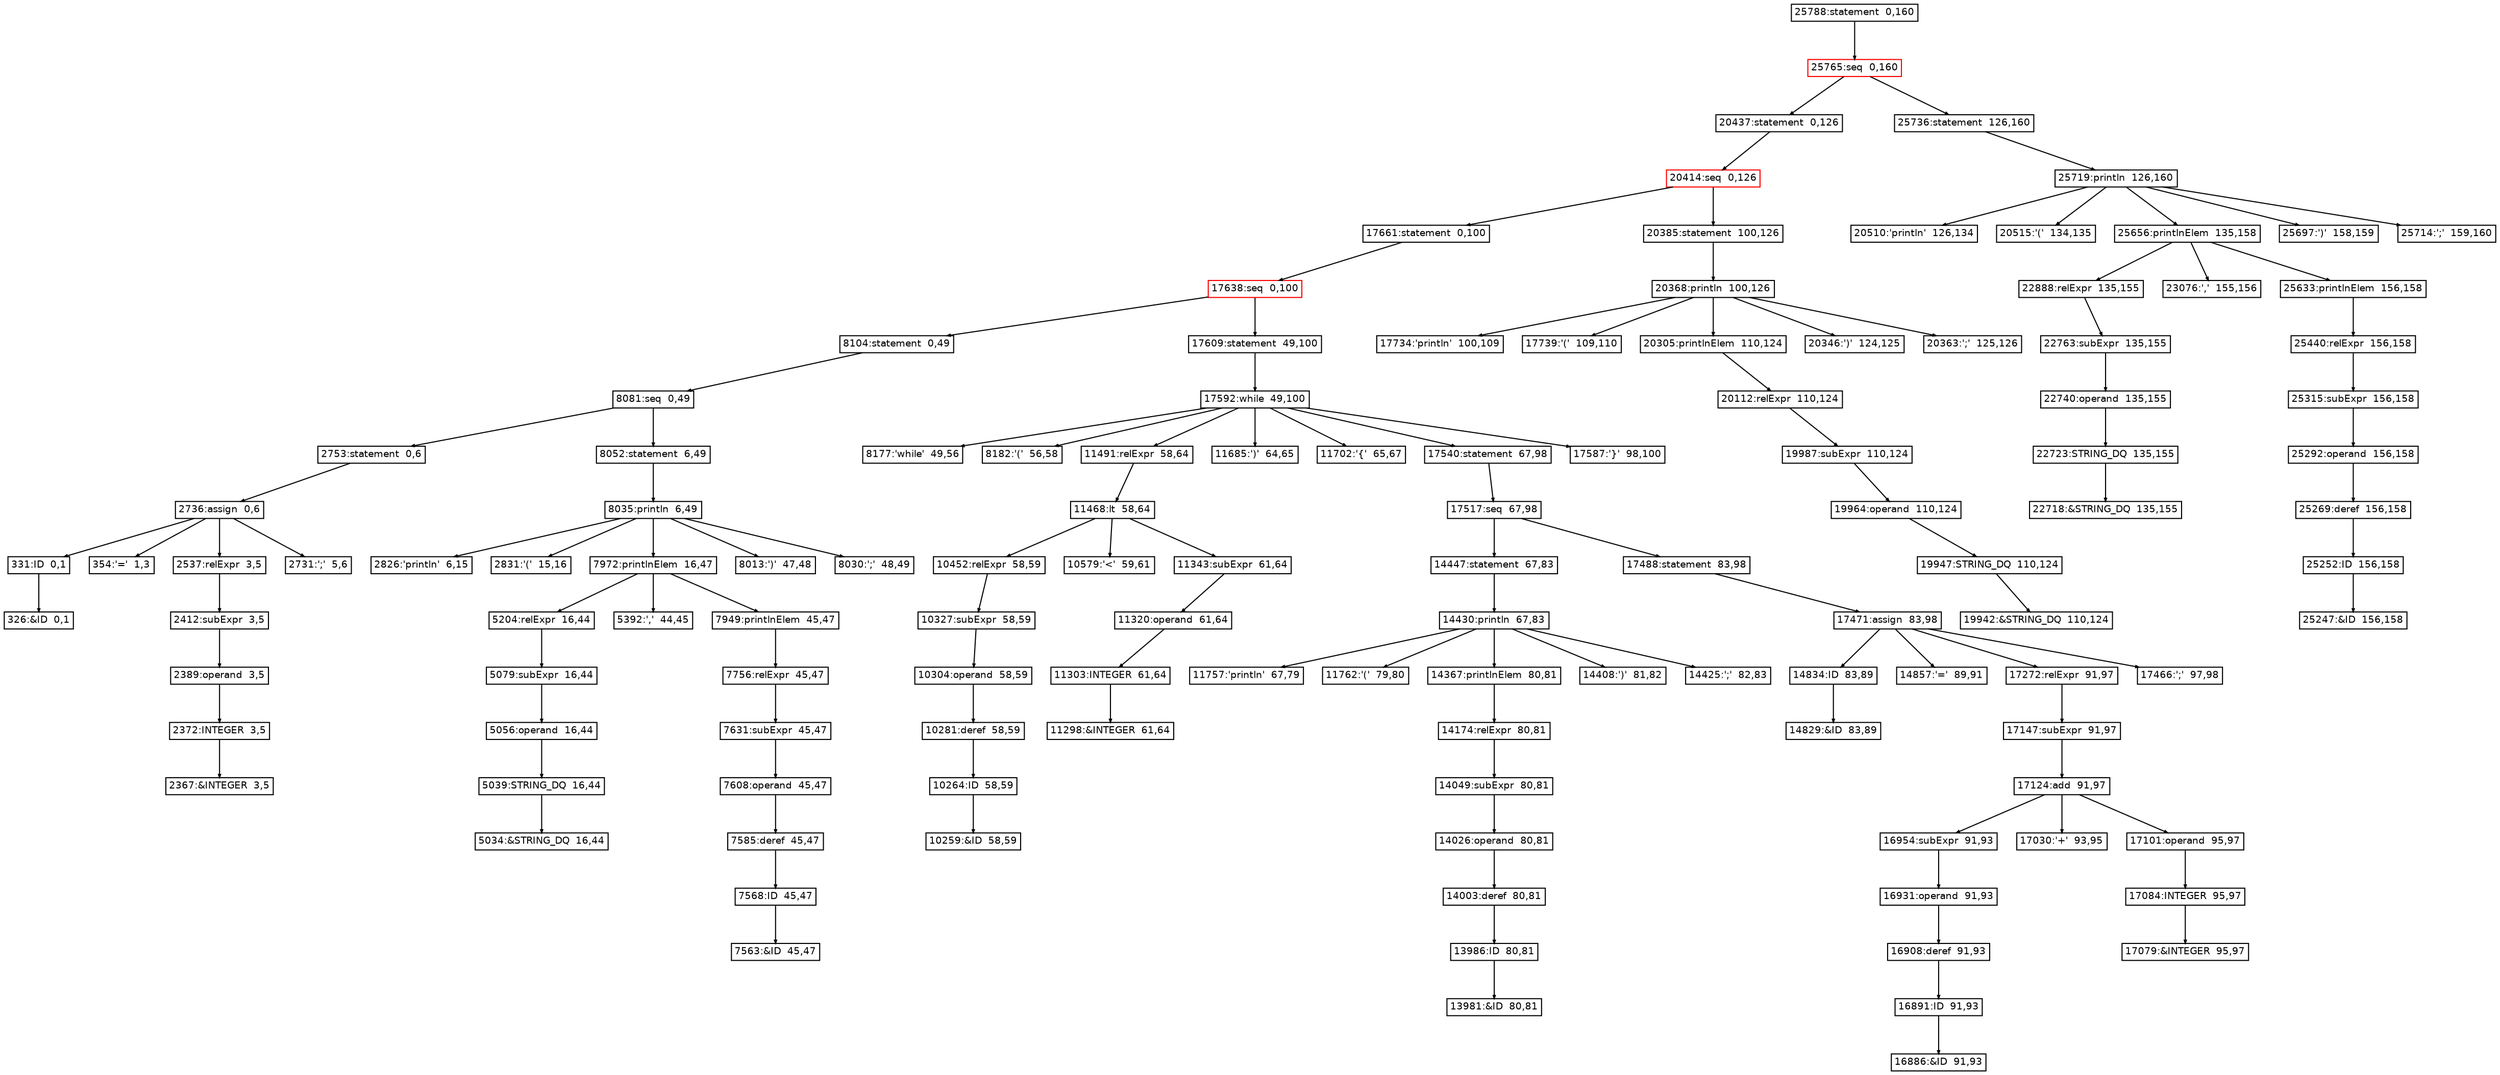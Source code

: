 digraph "Graph from GLL parser"{
graph[ordering=out]
node[fontname=Helvetica fontsize=9 shape=box height=0 width=0 margin=0.04]
edge[arrowsize=0.3]
"25788:statement  0,160"[]
"25788:statement  0,160"->"25765:seq  0,160" []
"25765:seq  0,160"[ color=red]
"25765:seq  0,160"->"20437:statement  0,126" []
"20437:statement  0,126"[]
"20437:statement  0,126"->"20414:seq  0,126" []
"20414:seq  0,126"[ color=red]
"20414:seq  0,126"->"17661:statement  0,100" []
"17661:statement  0,100"[]
"17661:statement  0,100"->"17638:seq  0,100" []
"17638:seq  0,100"[ color=red]
"17638:seq  0,100"->"8104:statement  0,49" []
"8104:statement  0,49"[]
"8104:statement  0,49"->"8081:seq  0,49" []
"8081:seq  0,49"[]
"8081:seq  0,49"->"2753:statement  0,6" []
"2753:statement  0,6"[]
"2753:statement  0,6"->"2736:assign  0,6" []
"2736:assign  0,6"[]
"2736:assign  0,6"->"331:ID  0,1" []
"331:ID  0,1"[]
"331:ID  0,1"->"326:&ID  0,1" []
"326:&ID  0,1"[]
"2736:assign  0,6"->"354:'='  1,3" []
"354:'='  1,3"[]
"2736:assign  0,6"->"2537:relExpr  3,5" []
"2537:relExpr  3,5"[]
"2537:relExpr  3,5"->"2412:subExpr  3,5" []
"2412:subExpr  3,5"[]
"2412:subExpr  3,5"->"2389:operand  3,5" []
"2389:operand  3,5"[]
"2389:operand  3,5"->"2372:INTEGER  3,5" []
"2372:INTEGER  3,5"[]
"2372:INTEGER  3,5"->"2367:&INTEGER  3,5" []
"2367:&INTEGER  3,5"[]
"2736:assign  0,6"->"2731:';'  5,6" []
"2731:';'  5,6"[]
"8081:seq  0,49"->"8052:statement  6,49" []
"8052:statement  6,49"[]
"8052:statement  6,49"->"8035:println  6,49" []
"8035:println  6,49"[]
"8035:println  6,49"->"2826:'println'  6,15" []
"2826:'println'  6,15"[]
"8035:println  6,49"->"2831:'('  15,16" []
"2831:'('  15,16"[]
"8035:println  6,49"->"7972:printlnElem  16,47" []
"7972:printlnElem  16,47"[]
"7972:printlnElem  16,47"->"5204:relExpr  16,44" []
"5204:relExpr  16,44"[]
"5204:relExpr  16,44"->"5079:subExpr  16,44" []
"5079:subExpr  16,44"[]
"5079:subExpr  16,44"->"5056:operand  16,44" []
"5056:operand  16,44"[]
"5056:operand  16,44"->"5039:STRING_DQ  16,44" []
"5039:STRING_DQ  16,44"[]
"5039:STRING_DQ  16,44"->"5034:&STRING_DQ  16,44" []
"5034:&STRING_DQ  16,44"[]
"7972:printlnElem  16,47"->"5392:','  44,45" []
"5392:','  44,45"[]
"7972:printlnElem  16,47"->"7949:printlnElem  45,47" []
"7949:printlnElem  45,47"[]
"7949:printlnElem  45,47"->"7756:relExpr  45,47" []
"7756:relExpr  45,47"[]
"7756:relExpr  45,47"->"7631:subExpr  45,47" []
"7631:subExpr  45,47"[]
"7631:subExpr  45,47"->"7608:operand  45,47" []
"7608:operand  45,47"[]
"7608:operand  45,47"->"7585:deref  45,47" []
"7585:deref  45,47"[]
"7585:deref  45,47"->"7568:ID  45,47" []
"7568:ID  45,47"[]
"7568:ID  45,47"->"7563:&ID  45,47" []
"7563:&ID  45,47"[]
"8035:println  6,49"->"8013:')'  47,48" []
"8013:')'  47,48"[]
"8035:println  6,49"->"8030:';'  48,49" []
"8030:';'  48,49"[]
"17638:seq  0,100"->"17609:statement  49,100" []
"17609:statement  49,100"[]
"17609:statement  49,100"->"17592:while  49,100" []
"17592:while  49,100"[]
"17592:while  49,100"->"8177:'while'  49,56" []
"8177:'while'  49,56"[]
"17592:while  49,100"->"8182:'('  56,58" []
"8182:'('  56,58"[]
"17592:while  49,100"->"11491:relExpr  58,64" []
"11491:relExpr  58,64"[]
"11491:relExpr  58,64"->"11468:lt  58,64" []
"11468:lt  58,64"[]
"11468:lt  58,64"->"10452:relExpr  58,59" []
"10452:relExpr  58,59"[]
"10452:relExpr  58,59"->"10327:subExpr  58,59" []
"10327:subExpr  58,59"[]
"10327:subExpr  58,59"->"10304:operand  58,59" []
"10304:operand  58,59"[]
"10304:operand  58,59"->"10281:deref  58,59" []
"10281:deref  58,59"[]
"10281:deref  58,59"->"10264:ID  58,59" []
"10264:ID  58,59"[]
"10264:ID  58,59"->"10259:&ID  58,59" []
"10259:&ID  58,59"[]
"11468:lt  58,64"->"10579:'<'  59,61" []
"10579:'<'  59,61"[]
"11468:lt  58,64"->"11343:subExpr  61,64" []
"11343:subExpr  61,64"[]
"11343:subExpr  61,64"->"11320:operand  61,64" []
"11320:operand  61,64"[]
"11320:operand  61,64"->"11303:INTEGER  61,64" []
"11303:INTEGER  61,64"[]
"11303:INTEGER  61,64"->"11298:&INTEGER  61,64" []
"11298:&INTEGER  61,64"[]
"17592:while  49,100"->"11685:')'  64,65" []
"11685:')'  64,65"[]
"17592:while  49,100"->"11702:'{'  65,67" []
"11702:'{'  65,67"[]
"17592:while  49,100"->"17540:statement  67,98" []
"17540:statement  67,98"[]
"17540:statement  67,98"->"17517:seq  67,98" []
"17517:seq  67,98"[]
"17517:seq  67,98"->"14447:statement  67,83" []
"14447:statement  67,83"[]
"14447:statement  67,83"->"14430:println  67,83" []
"14430:println  67,83"[]
"14430:println  67,83"->"11757:'println'  67,79" []
"11757:'println'  67,79"[]
"14430:println  67,83"->"11762:'('  79,80" []
"11762:'('  79,80"[]
"14430:println  67,83"->"14367:printlnElem  80,81" []
"14367:printlnElem  80,81"[]
"14367:printlnElem  80,81"->"14174:relExpr  80,81" []
"14174:relExpr  80,81"[]
"14174:relExpr  80,81"->"14049:subExpr  80,81" []
"14049:subExpr  80,81"[]
"14049:subExpr  80,81"->"14026:operand  80,81" []
"14026:operand  80,81"[]
"14026:operand  80,81"->"14003:deref  80,81" []
"14003:deref  80,81"[]
"14003:deref  80,81"->"13986:ID  80,81" []
"13986:ID  80,81"[]
"13986:ID  80,81"->"13981:&ID  80,81" []
"13981:&ID  80,81"[]
"14430:println  67,83"->"14408:')'  81,82" []
"14408:')'  81,82"[]
"14430:println  67,83"->"14425:';'  82,83" []
"14425:';'  82,83"[]
"17517:seq  67,98"->"17488:statement  83,98" []
"17488:statement  83,98"[]
"17488:statement  83,98"->"17471:assign  83,98" []
"17471:assign  83,98"[]
"17471:assign  83,98"->"14834:ID  83,89" []
"14834:ID  83,89"[]
"14834:ID  83,89"->"14829:&ID  83,89" []
"14829:&ID  83,89"[]
"17471:assign  83,98"->"14857:'='  89,91" []
"14857:'='  89,91"[]
"17471:assign  83,98"->"17272:relExpr  91,97" []
"17272:relExpr  91,97"[]
"17272:relExpr  91,97"->"17147:subExpr  91,97" []
"17147:subExpr  91,97"[]
"17147:subExpr  91,97"->"17124:add  91,97" []
"17124:add  91,97"[]
"17124:add  91,97"->"16954:subExpr  91,93" []
"16954:subExpr  91,93"[]
"16954:subExpr  91,93"->"16931:operand  91,93" []
"16931:operand  91,93"[]
"16931:operand  91,93"->"16908:deref  91,93" []
"16908:deref  91,93"[]
"16908:deref  91,93"->"16891:ID  91,93" []
"16891:ID  91,93"[]
"16891:ID  91,93"->"16886:&ID  91,93" []
"16886:&ID  91,93"[]
"17124:add  91,97"->"17030:'+'  93,95" []
"17030:'+'  93,95"[]
"17124:add  91,97"->"17101:operand  95,97" []
"17101:operand  95,97"[]
"17101:operand  95,97"->"17084:INTEGER  95,97" []
"17084:INTEGER  95,97"[]
"17084:INTEGER  95,97"->"17079:&INTEGER  95,97" []
"17079:&INTEGER  95,97"[]
"17471:assign  83,98"->"17466:';'  97,98" []
"17466:';'  97,98"[]
"17592:while  49,100"->"17587:'}'  98,100" []
"17587:'}'  98,100"[]
"20414:seq  0,126"->"20385:statement  100,126" []
"20385:statement  100,126"[]
"20385:statement  100,126"->"20368:println  100,126" []
"20368:println  100,126"[]
"20368:println  100,126"->"17734:'println'  100,109" []
"17734:'println'  100,109"[]
"20368:println  100,126"->"17739:'('  109,110" []
"17739:'('  109,110"[]
"20368:println  100,126"->"20305:printlnElem  110,124" []
"20305:printlnElem  110,124"[]
"20305:printlnElem  110,124"->"20112:relExpr  110,124" []
"20112:relExpr  110,124"[]
"20112:relExpr  110,124"->"19987:subExpr  110,124" []
"19987:subExpr  110,124"[]
"19987:subExpr  110,124"->"19964:operand  110,124" []
"19964:operand  110,124"[]
"19964:operand  110,124"->"19947:STRING_DQ  110,124" []
"19947:STRING_DQ  110,124"[]
"19947:STRING_DQ  110,124"->"19942:&STRING_DQ  110,124" []
"19942:&STRING_DQ  110,124"[]
"20368:println  100,126"->"20346:')'  124,125" []
"20346:')'  124,125"[]
"20368:println  100,126"->"20363:';'  125,126" []
"20363:';'  125,126"[]
"25765:seq  0,160"->"25736:statement  126,160" []
"25736:statement  126,160"[]
"25736:statement  126,160"->"25719:println  126,160" []
"25719:println  126,160"[]
"25719:println  126,160"->"20510:'println'  126,134" []
"20510:'println'  126,134"[]
"25719:println  126,160"->"20515:'('  134,135" []
"20515:'('  134,135"[]
"25719:println  126,160"->"25656:printlnElem  135,158" []
"25656:printlnElem  135,158"[]
"25656:printlnElem  135,158"->"22888:relExpr  135,155" []
"22888:relExpr  135,155"[]
"22888:relExpr  135,155"->"22763:subExpr  135,155" []
"22763:subExpr  135,155"[]
"22763:subExpr  135,155"->"22740:operand  135,155" []
"22740:operand  135,155"[]
"22740:operand  135,155"->"22723:STRING_DQ  135,155" []
"22723:STRING_DQ  135,155"[]
"22723:STRING_DQ  135,155"->"22718:&STRING_DQ  135,155" []
"22718:&STRING_DQ  135,155"[]
"25656:printlnElem  135,158"->"23076:','  155,156" []
"23076:','  155,156"[]
"25656:printlnElem  135,158"->"25633:printlnElem  156,158" []
"25633:printlnElem  156,158"[]
"25633:printlnElem  156,158"->"25440:relExpr  156,158" []
"25440:relExpr  156,158"[]
"25440:relExpr  156,158"->"25315:subExpr  156,158" []
"25315:subExpr  156,158"[]
"25315:subExpr  156,158"->"25292:operand  156,158" []
"25292:operand  156,158"[]
"25292:operand  156,158"->"25269:deref  156,158" []
"25269:deref  156,158"[]
"25269:deref  156,158"->"25252:ID  156,158" []
"25252:ID  156,158"[]
"25252:ID  156,158"->"25247:&ID  156,158" []
"25247:&ID  156,158"[]
"25719:println  126,160"->"25697:')'  158,159" []
"25697:')'  158,159"[]
"25719:println  126,160"->"25714:';'  159,160" []
"25714:';'  159,160"[]
}
